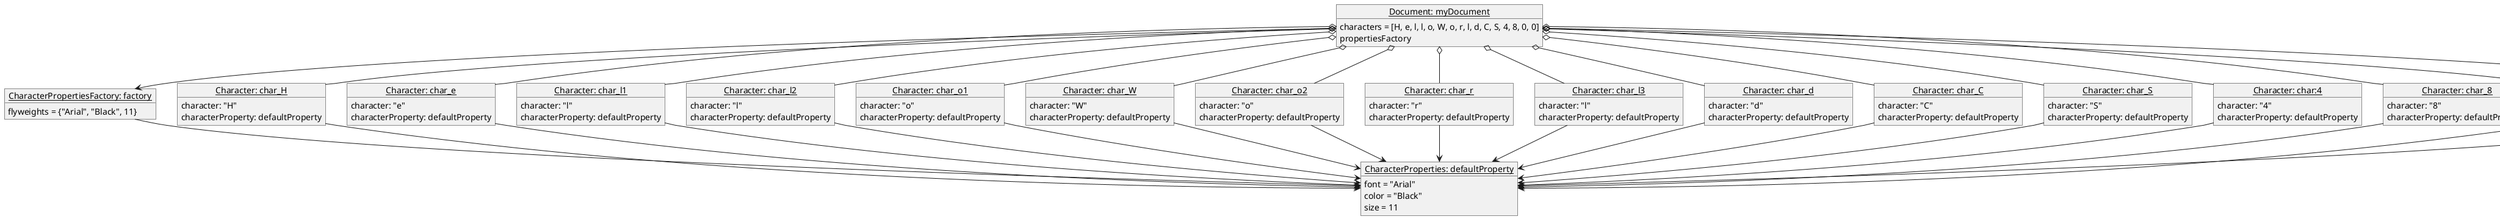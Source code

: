 @startuml
'https://plantuml.com/object-diagram

object "<u>Document: myDocument</u>" as myDocument{
    characters = [H, e, l, l, o, W, o, r, l, d, C, S, 4, 8, 0, 0]
    propertiesFactory
}

object "<u>CharacterPropertiesFactory: factory</u>" as factory{
    flyweights = {"Arial", "Black", 11}
}

object "<u>CharacterProperties: defaultProperty</u>" as defaultProperty{
    font = "Arial"
    color = "Black"
    size = 11
}

object "<u>Character: char_H</u>" as char1{
    character: "H"
    characterProperty: defaultProperty
}

object "<u>Character: char_e</u>" as char2{
    character: "e"
    characterProperty: defaultProperty
}

object "<u>Character: char_l1</u>" as char3{
    character: "l"
    characterProperty: defaultProperty
}

object "<u>Character: char_l2</u>" as char4{
    character: "l"
    characterProperty: defaultProperty
}

object "<u>Character: char_o1</u>" as char5{
    character: "o"
    characterProperty: defaultProperty
}

object "<u>Character: char_W</u>" as char6{
    character: "W"
    characterProperty: defaultProperty
}

object "<u>Character: char_o2</u>" as char7{
    character: "o"
    characterProperty: defaultProperty
}

object "<u>Character: char_r</u>" as char8{
    character: "r"
    characterProperty: defaultProperty
}

object "<u>Character: char_l3</u>" as char9{
    character: "l"
    characterProperty: defaultProperty
}

object "<u>Character: char_d</u>" as char10{
    character: "d"
    characterProperty: defaultProperty
}

object "<u>Character: char_C</u>" as char11{
    character: "C"
    characterProperty: defaultProperty
}

object "<u>Character: char_S</u>" as char12{
    character: "S"
    characterProperty: defaultProperty
}

object "<u>Character: char:4</u>" as char13{
    character: "4"
    characterProperty: defaultProperty
}

object "<u>Character: char_8</u>" as char14{
    character: "8"
    characterProperty: defaultProperty
}

object "<u>Character: char_0_1</u>" as char15{
    character: "0"
    characterProperty: defaultProperty
}

object "<u>Character: char_0_2</u>" as char16{
    character: "0"
    characterProperty: defaultProperty
}

myDocument --> factory
myDocument o-- char1
myDocument o-- char2
myDocument o-- char3
myDocument o-- char4
myDocument o-- char5
myDocument o-- char6
myDocument o-- char7
myDocument o-- char8
myDocument o-- char9
myDocument o-- char10
myDocument o-- char11
myDocument o-- char12
myDocument o-- char13
myDocument o-- char14
myDocument o-- char15
myDocument o-- char16

factory --> defaultProperty
char1 --> defaultProperty
char2 --> defaultProperty
char3 --> defaultProperty
char4 --> defaultProperty
char5 --> defaultProperty
char6 --> defaultProperty
char7 --> defaultProperty
char8 --> defaultProperty
char9 --> defaultProperty
char10 --> defaultProperty
char11 --> defaultProperty
char12 --> defaultProperty
char13 --> defaultProperty
char14 --> defaultProperty
char15 --> defaultProperty
char16 --> defaultProperty

@enduml
